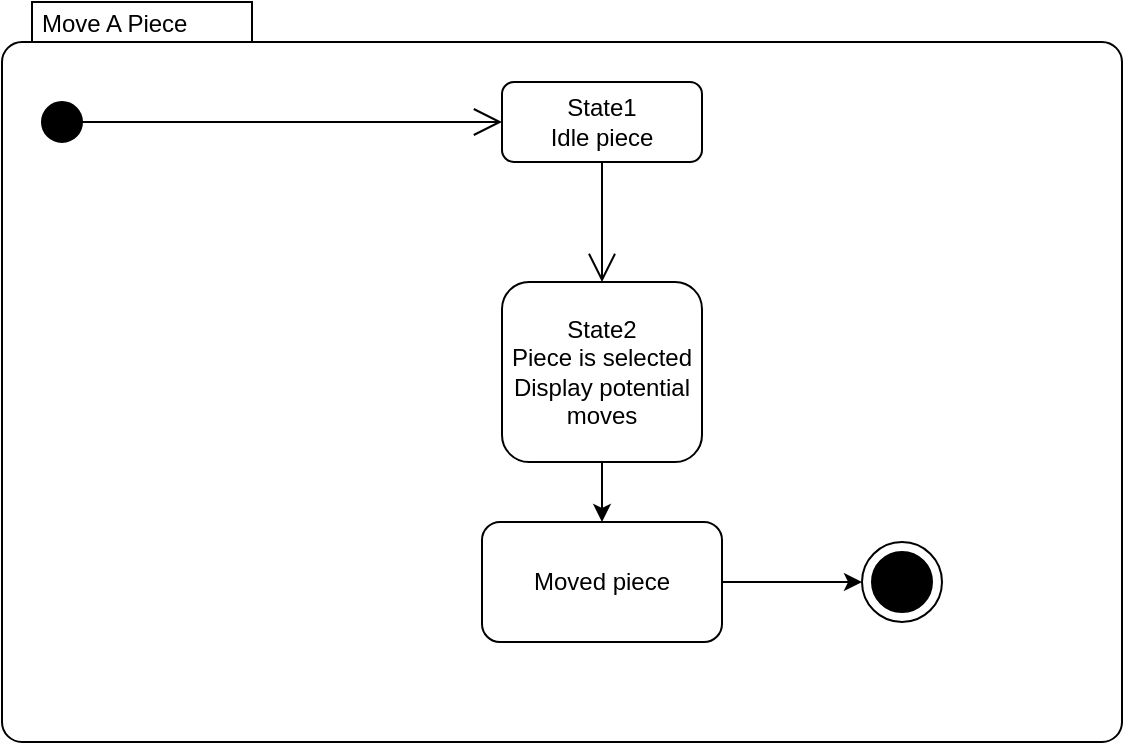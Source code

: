 <mxfile version="15.9.1" type="device"><diagram id="mcsyO5wrUTM976m5HRup" name="Page-1"><mxGraphModel dx="1278" dy="585" grid="1" gridSize="10" guides="1" tooltips="1" connect="1" arrows="1" fold="1" page="1" pageScale="1" pageWidth="850" pageHeight="1100" math="0" shadow="0"><root><mxCell id="0"/><mxCell id="1" parent="0"/><mxCell id="F4645qudvBFOt7QggEP3-2" value="Move A Piece" style="shape=mxgraph.sysml.compState;align=left;verticalAlign=top;spacingTop=-3;spacingLeft=18;strokeWidth=1;recursiveResize=0;" vertex="1" parent="1"><mxGeometry x="100" y="100" width="560" height="370" as="geometry"/></mxCell><mxCell id="F4645qudvBFOt7QggEP3-3" value="" style="shape=ellipse;html=1;fillColor=#000000;verticalLabelPosition=bottom;labelBackgroundColor=#ffffff;verticalAlign=top;" vertex="1" parent="F4645qudvBFOt7QggEP3-2"><mxGeometry x="20" y="50" width="20" height="20" as="geometry"/></mxCell><mxCell id="F4645qudvBFOt7QggEP3-4" value="State1&lt;br&gt;Idle piece" style="strokeColor=inherit;fillColor=inherit;gradientColor=inherit;shape=rect;html=1;rounded=1;whiteSpace=wrap;align=center;" vertex="1" parent="F4645qudvBFOt7QggEP3-2"><mxGeometry x="250" y="40" width="100" height="40" as="geometry"/></mxCell><mxCell id="F4645qudvBFOt7QggEP3-18" value="" style="edgeStyle=orthogonalEdgeStyle;rounded=0;orthogonalLoop=1;jettySize=auto;html=1;" edge="1" parent="F4645qudvBFOt7QggEP3-2" source="F4645qudvBFOt7QggEP3-5" target="F4645qudvBFOt7QggEP3-17"><mxGeometry relative="1" as="geometry"/></mxCell><mxCell id="F4645qudvBFOt7QggEP3-5" value="State2&lt;br&gt;Piece is selected&lt;br&gt;Display potential moves" style="strokeColor=inherit;fillColor=inherit;gradientColor=inherit;shape=rect;html=1;rounded=1;whiteSpace=wrap;align=center;" vertex="1" parent="F4645qudvBFOt7QggEP3-2"><mxGeometry x="250" y="140" width="100" height="90" as="geometry"/></mxCell><mxCell id="F4645qudvBFOt7QggEP3-6" value="" style="strokeColor=inherit;fillColor=inherit;gradientColor=inherit;edgeStyle=none;html=1;endArrow=open;endSize=12;rounded=0;" edge="1" parent="F4645qudvBFOt7QggEP3-2" source="F4645qudvBFOt7QggEP3-3" target="F4645qudvBFOt7QggEP3-4"><mxGeometry relative="1" as="geometry"/></mxCell><mxCell id="F4645qudvBFOt7QggEP3-7" value="" style="strokeColor=inherit;fillColor=inherit;gradientColor=inherit;edgeStyle=none;html=1;endArrow=open;endSize=12;rounded=0;" edge="1" parent="F4645qudvBFOt7QggEP3-2" source="F4645qudvBFOt7QggEP3-4" target="F4645qudvBFOt7QggEP3-5"><mxGeometry relative="1" as="geometry"/></mxCell><mxCell id="F4645qudvBFOt7QggEP3-20" value="" style="edgeStyle=orthogonalEdgeStyle;rounded=0;orthogonalLoop=1;jettySize=auto;html=1;" edge="1" parent="F4645qudvBFOt7QggEP3-2" source="F4645qudvBFOt7QggEP3-17" target="F4645qudvBFOt7QggEP3-19"><mxGeometry relative="1" as="geometry"/></mxCell><mxCell id="F4645qudvBFOt7QggEP3-17" value="Moved piece" style="rounded=1;whiteSpace=wrap;html=1;" vertex="1" parent="F4645qudvBFOt7QggEP3-2"><mxGeometry x="240" y="260" width="120" height="60" as="geometry"/></mxCell><mxCell id="F4645qudvBFOt7QggEP3-19" value="" style="shape=mxgraph.sysml.actFinal;html=1;verticalLabelPosition=bottom;labelBackgroundColor=#ffffff;verticalAlign=top;" vertex="1" parent="F4645qudvBFOt7QggEP3-2"><mxGeometry x="430" y="270" width="40" height="40" as="geometry"/></mxCell></root></mxGraphModel></diagram></mxfile>